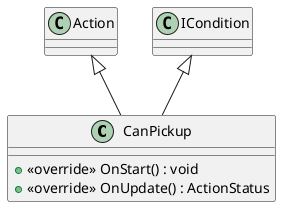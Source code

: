 @startuml
class CanPickup {
    + <<override>> OnStart() : void
    + <<override>> OnUpdate() : ActionStatus
}
Action <|-- CanPickup
ICondition <|-- CanPickup
@enduml

